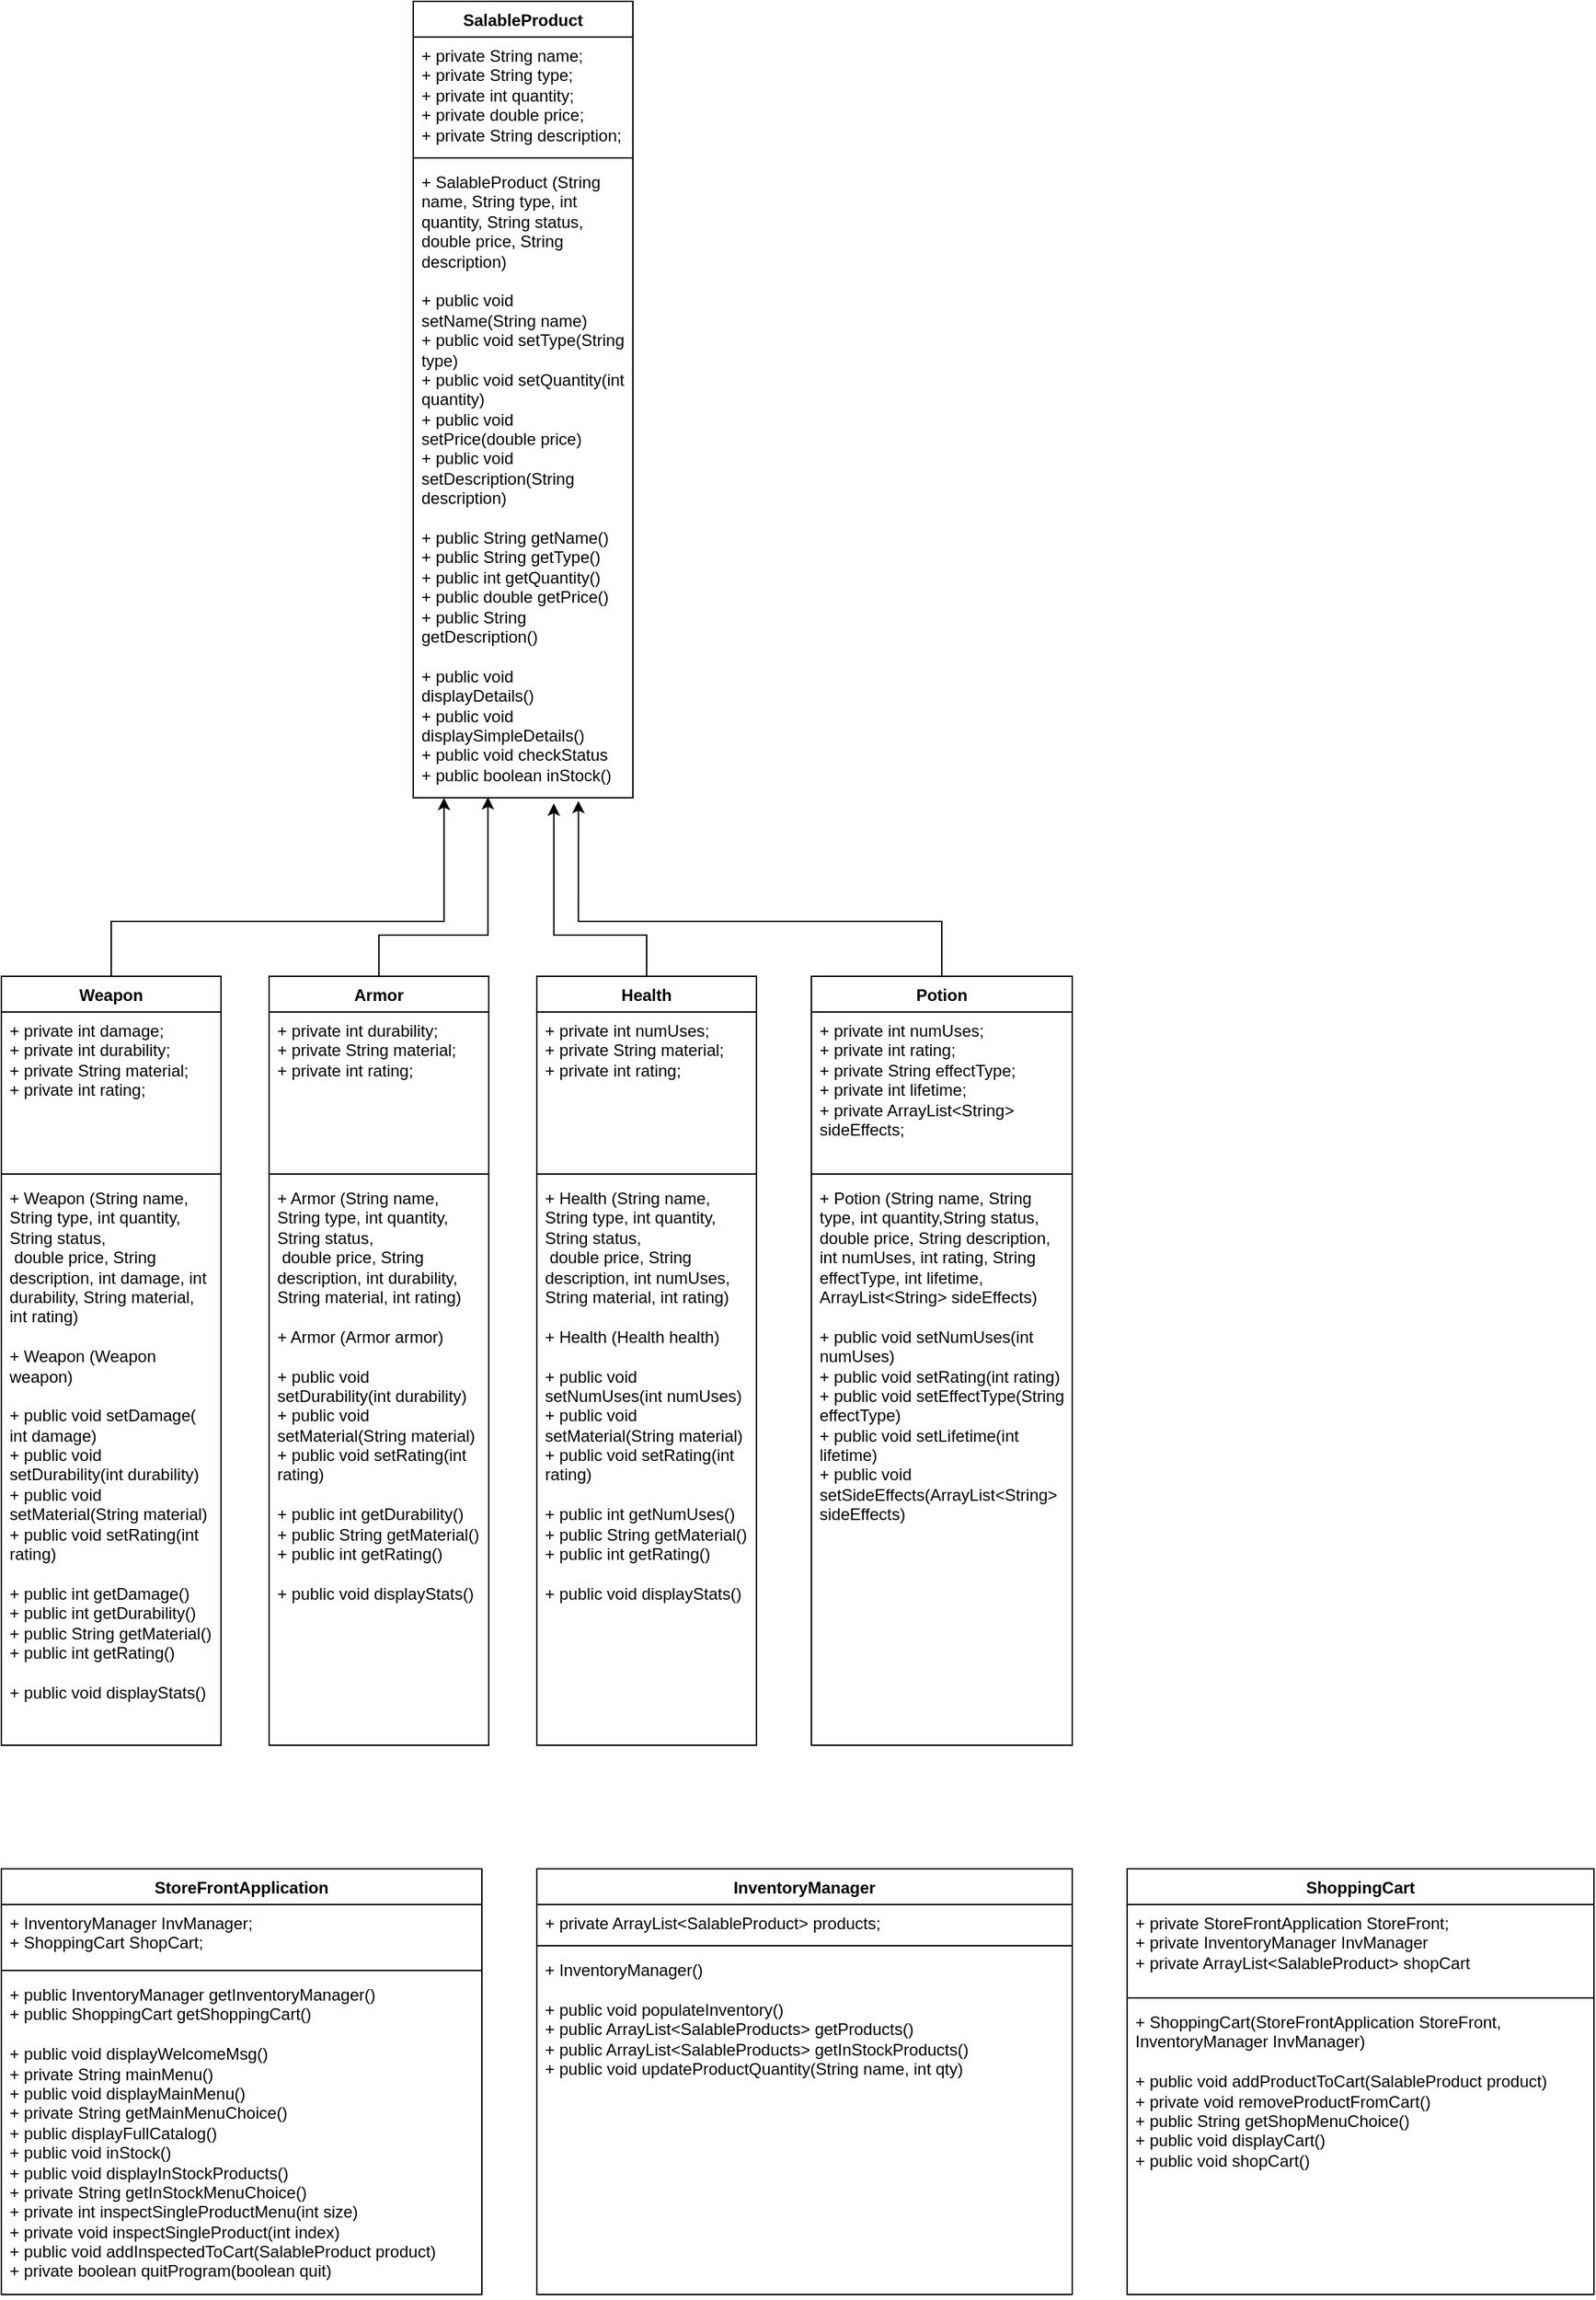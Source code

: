 <mxfile version="21.7.4" type="device">
  <diagram name="UMLs" id="lcWZcj6KDM0-dl4hAlhy">
    <mxGraphModel dx="944" dy="2660" grid="1" gridSize="10" guides="1" tooltips="1" connect="1" arrows="1" fold="1" page="1" pageScale="1" pageWidth="850" pageHeight="1100" math="0" shadow="0">
      <root>
        <mxCell id="0" />
        <mxCell id="1" parent="0" />
        <mxCell id="MryCxwJ2JtJVVyy8R8ik-1" value="SalableProduct" style="swimlane;fontStyle=1;align=center;verticalAlign=top;childLayout=stackLayout;horizontal=1;startSize=26;horizontalStack=0;resizeParent=1;resizeParentMax=0;resizeLast=0;collapsible=1;marginBottom=0;whiteSpace=wrap;html=1;" parent="1" vertex="1">
          <mxGeometry x="460" y="-160" width="160" height="580" as="geometry" />
        </mxCell>
        <mxCell id="MryCxwJ2JtJVVyy8R8ik-2" value="+ private String name;&lt;br style=&quot;border-color: var(--border-color);&quot;&gt;+ private String type;&lt;br style=&quot;border-color: var(--border-color);&quot;&gt;+ private int quantity;&lt;br style=&quot;border-color: var(--border-color);&quot;&gt;+ private double price;&lt;br&gt;+ private String description;" style="text;strokeColor=none;fillColor=none;align=left;verticalAlign=top;spacingLeft=4;spacingRight=4;overflow=hidden;rotatable=0;points=[[0,0.5],[1,0.5]];portConstraint=eastwest;whiteSpace=wrap;html=1;" parent="MryCxwJ2JtJVVyy8R8ik-1" vertex="1">
          <mxGeometry y="26" width="160" height="84" as="geometry" />
        </mxCell>
        <mxCell id="MryCxwJ2JtJVVyy8R8ik-3" value="" style="line;strokeWidth=1;fillColor=none;align=left;verticalAlign=middle;spacingTop=-1;spacingLeft=3;spacingRight=3;rotatable=0;labelPosition=right;points=[];portConstraint=eastwest;strokeColor=inherit;" parent="MryCxwJ2JtJVVyy8R8ik-1" vertex="1">
          <mxGeometry y="110" width="160" height="8" as="geometry" />
        </mxCell>
        <mxCell id="MryCxwJ2JtJVVyy8R8ik-4" value="+ SalableProduct (String name, String type, int quantity, String status,&amp;nbsp; double price, String description)&lt;br&gt;&lt;br&gt;+ public void setName(String name)&lt;br&gt;+ public void setType(String type)&lt;br&gt;+ public void setQuantity(int quantity)&lt;br&gt;+ public void setPrice(double price)&lt;br&gt;+ public void setDescription(String description)&lt;br&gt;&lt;br&gt;+ public String getName()&lt;br&gt;+ public String getType()&lt;br&gt;+ public int getQuantity()&lt;br&gt;+ public double getPrice()&lt;br&gt;+ public String getDescription()&lt;br&gt;&lt;br&gt;+ public void displayDetails()&lt;br&gt;+ public void displaySimpleDetails()&lt;br&gt;+ public void checkStatus&lt;br&gt;+ public boolean inStock()" style="text;strokeColor=none;fillColor=none;align=left;verticalAlign=top;spacingLeft=4;spacingRight=4;overflow=hidden;rotatable=0;points=[[0,0.5],[1,0.5]];portConstraint=eastwest;whiteSpace=wrap;html=1;" parent="MryCxwJ2JtJVVyy8R8ik-1" vertex="1">
          <mxGeometry y="118" width="160" height="462" as="geometry" />
        </mxCell>
        <mxCell id="MryCxwJ2JtJVVyy8R8ik-23" style="edgeStyle=orthogonalEdgeStyle;rounded=0;orthogonalLoop=1;jettySize=auto;html=1;entryX=0.34;entryY=0.999;entryDx=0;entryDy=0;entryPerimeter=0;" parent="1" source="MryCxwJ2JtJVVyy8R8ik-5" target="MryCxwJ2JtJVVyy8R8ik-4" edge="1">
          <mxGeometry relative="1" as="geometry">
            <Array as="points">
              <mxPoint x="435" y="520" />
              <mxPoint x="514" y="520" />
            </Array>
          </mxGeometry>
        </mxCell>
        <mxCell id="MryCxwJ2JtJVVyy8R8ik-5" value="Armor" style="swimlane;fontStyle=1;align=center;verticalAlign=top;childLayout=stackLayout;horizontal=1;startSize=26;horizontalStack=0;resizeParent=1;resizeParentMax=0;resizeLast=0;collapsible=1;marginBottom=0;whiteSpace=wrap;html=1;" parent="1" vertex="1">
          <mxGeometry x="355" y="550" width="160" height="560" as="geometry" />
        </mxCell>
        <mxCell id="MryCxwJ2JtJVVyy8R8ik-6" value="+ private int durability;&lt;br&gt;+ private String material;&lt;br&gt;+ private int rating;" style="text;strokeColor=none;fillColor=none;align=left;verticalAlign=top;spacingLeft=4;spacingRight=4;overflow=hidden;rotatable=0;points=[[0,0.5],[1,0.5]];portConstraint=eastwest;whiteSpace=wrap;html=1;" parent="MryCxwJ2JtJVVyy8R8ik-5" vertex="1">
          <mxGeometry y="26" width="160" height="114" as="geometry" />
        </mxCell>
        <mxCell id="MryCxwJ2JtJVVyy8R8ik-7" value="" style="line;strokeWidth=1;fillColor=none;align=left;verticalAlign=middle;spacingTop=-1;spacingLeft=3;spacingRight=3;rotatable=0;labelPosition=right;points=[];portConstraint=eastwest;strokeColor=inherit;" parent="MryCxwJ2JtJVVyy8R8ik-5" vertex="1">
          <mxGeometry y="140" width="160" height="8" as="geometry" />
        </mxCell>
        <mxCell id="MryCxwJ2JtJVVyy8R8ik-8" value="+ Armor (String name, String type, int quantity, String status,&lt;br&gt;&amp;nbsp;double price, String description, int durability, String material, int rating)&lt;br&gt;&lt;br&gt;+ Armor (Armor armor)&lt;br&gt;&lt;br&gt;+ public void setDurability(int durability)&lt;br&gt;+ public void setMaterial(String material)&lt;br&gt;+ public void setRating(int rating)&lt;br&gt;&lt;br&gt;+ public int getDurability()&lt;br&gt;+ public String getMaterial()&lt;br&gt;+ public int getRating()&lt;br&gt;&lt;br&gt;+ public void displayStats()" style="text;strokeColor=none;fillColor=none;align=left;verticalAlign=top;spacingLeft=4;spacingRight=4;overflow=hidden;rotatable=0;points=[[0,0.5],[1,0.5]];portConstraint=eastwest;whiteSpace=wrap;html=1;" parent="MryCxwJ2JtJVVyy8R8ik-5" vertex="1">
          <mxGeometry y="148" width="160" height="412" as="geometry" />
        </mxCell>
        <mxCell id="MryCxwJ2JtJVVyy8R8ik-22" style="edgeStyle=orthogonalEdgeStyle;rounded=0;orthogonalLoop=1;jettySize=auto;html=1;entryX=0.14;entryY=1;entryDx=0;entryDy=0;entryPerimeter=0;" parent="1" source="MryCxwJ2JtJVVyy8R8ik-9" target="MryCxwJ2JtJVVyy8R8ik-4" edge="1">
          <mxGeometry relative="1" as="geometry">
            <Array as="points">
              <mxPoint x="240" y="510" />
              <mxPoint x="482" y="510" />
            </Array>
          </mxGeometry>
        </mxCell>
        <mxCell id="MryCxwJ2JtJVVyy8R8ik-9" value="Weapon" style="swimlane;fontStyle=1;align=center;verticalAlign=top;childLayout=stackLayout;horizontal=1;startSize=26;horizontalStack=0;resizeParent=1;resizeParentMax=0;resizeLast=0;collapsible=1;marginBottom=0;whiteSpace=wrap;html=1;" parent="1" vertex="1">
          <mxGeometry x="160" y="550" width="160" height="560" as="geometry" />
        </mxCell>
        <mxCell id="MryCxwJ2JtJVVyy8R8ik-10" value="+ private int damage;&lt;br&gt;+ private int durability;&lt;br&gt;+ private String material;&lt;br&gt;+ private int rating;" style="text;strokeColor=none;fillColor=none;align=left;verticalAlign=top;spacingLeft=4;spacingRight=4;overflow=hidden;rotatable=0;points=[[0,0.5],[1,0.5]];portConstraint=eastwest;whiteSpace=wrap;html=1;" parent="MryCxwJ2JtJVVyy8R8ik-9" vertex="1">
          <mxGeometry y="26" width="160" height="114" as="geometry" />
        </mxCell>
        <mxCell id="MryCxwJ2JtJVVyy8R8ik-11" value="" style="line;strokeWidth=1;fillColor=none;align=left;verticalAlign=middle;spacingTop=-1;spacingLeft=3;spacingRight=3;rotatable=0;labelPosition=right;points=[];portConstraint=eastwest;strokeColor=inherit;" parent="MryCxwJ2JtJVVyy8R8ik-9" vertex="1">
          <mxGeometry y="140" width="160" height="8" as="geometry" />
        </mxCell>
        <mxCell id="MryCxwJ2JtJVVyy8R8ik-12" value="+ Weapon (String name, String type, int quantity, String status,&amp;nbsp;&lt;br&gt;&amp;nbsp;double price, String description, int damage, int durability, String material, int rating)&lt;br&gt;&lt;br&gt;+ Weapon (Weapon weapon)&lt;br&gt;&lt;br&gt;+ public void setDamage( int damage)&lt;br&gt;+ public void setDurability(int durability)&lt;br&gt;+ public void setMaterial(String material)&lt;br&gt;+ public void setRating(int rating)&lt;br&gt;&lt;br&gt;+ public int getDamage()&lt;br&gt;+ public int getDurability()&lt;br&gt;+ public String getMaterial()&lt;br&gt;+ public int getRating()&lt;br&gt;&lt;br&gt;+ public void displayStats()" style="text;strokeColor=none;fillColor=none;align=left;verticalAlign=top;spacingLeft=4;spacingRight=4;overflow=hidden;rotatable=0;points=[[0,0.5],[1,0.5]];portConstraint=eastwest;whiteSpace=wrap;html=1;" parent="MryCxwJ2JtJVVyy8R8ik-9" vertex="1">
          <mxGeometry y="148" width="160" height="412" as="geometry" />
        </mxCell>
        <mxCell id="MryCxwJ2JtJVVyy8R8ik-24" style="edgeStyle=orthogonalEdgeStyle;rounded=0;orthogonalLoop=1;jettySize=auto;html=1;entryX=0.64;entryY=1.009;entryDx=0;entryDy=0;entryPerimeter=0;" parent="1" source="MryCxwJ2JtJVVyy8R8ik-13" target="MryCxwJ2JtJVVyy8R8ik-4" edge="1">
          <mxGeometry relative="1" as="geometry">
            <Array as="points">
              <mxPoint x="630" y="520" />
              <mxPoint x="562" y="520" />
            </Array>
          </mxGeometry>
        </mxCell>
        <mxCell id="MryCxwJ2JtJVVyy8R8ik-13" value="Health" style="swimlane;fontStyle=1;align=center;verticalAlign=top;childLayout=stackLayout;horizontal=1;startSize=26;horizontalStack=0;resizeParent=1;resizeParentMax=0;resizeLast=0;collapsible=1;marginBottom=0;whiteSpace=wrap;html=1;" parent="1" vertex="1">
          <mxGeometry x="550" y="550" width="160" height="560" as="geometry" />
        </mxCell>
        <mxCell id="MryCxwJ2JtJVVyy8R8ik-14" value="+ private int numUses;&lt;br&gt;+ private String material;&lt;br&gt;+ private int rating;" style="text;strokeColor=none;fillColor=none;align=left;verticalAlign=top;spacingLeft=4;spacingRight=4;overflow=hidden;rotatable=0;points=[[0,0.5],[1,0.5]];portConstraint=eastwest;whiteSpace=wrap;html=1;" parent="MryCxwJ2JtJVVyy8R8ik-13" vertex="1">
          <mxGeometry y="26" width="160" height="114" as="geometry" />
        </mxCell>
        <mxCell id="MryCxwJ2JtJVVyy8R8ik-15" value="" style="line;strokeWidth=1;fillColor=none;align=left;verticalAlign=middle;spacingTop=-1;spacingLeft=3;spacingRight=3;rotatable=0;labelPosition=right;points=[];portConstraint=eastwest;strokeColor=inherit;" parent="MryCxwJ2JtJVVyy8R8ik-13" vertex="1">
          <mxGeometry y="140" width="160" height="8" as="geometry" />
        </mxCell>
        <mxCell id="MryCxwJ2JtJVVyy8R8ik-16" value="+ Health (String name, String type, int quantity, String status,&amp;nbsp;&lt;br&gt;&amp;nbsp;double price, String description, int numUses, String material, int rating)&lt;br&gt;&lt;br&gt;+ Health (Health health)&lt;br&gt;&lt;br&gt;+ public void setNumUses(int numUses)&lt;br&gt;+ public void setMaterial(String material)&lt;br&gt;+ public void setRating(int rating)&lt;br&gt;&lt;br&gt;+ public int getNumUses()&lt;br&gt;+ public String getMaterial()&lt;br&gt;+ public int getRating()&lt;br&gt;&lt;br&gt;+ public void displayStats()" style="text;strokeColor=none;fillColor=none;align=left;verticalAlign=top;spacingLeft=4;spacingRight=4;overflow=hidden;rotatable=0;points=[[0,0.5],[1,0.5]];portConstraint=eastwest;whiteSpace=wrap;html=1;" parent="MryCxwJ2JtJVVyy8R8ik-13" vertex="1">
          <mxGeometry y="148" width="160" height="412" as="geometry" />
        </mxCell>
        <mxCell id="MryCxwJ2JtJVVyy8R8ik-25" style="edgeStyle=orthogonalEdgeStyle;rounded=0;orthogonalLoop=1;jettySize=auto;html=1;entryX=0.752;entryY=1.005;entryDx=0;entryDy=0;entryPerimeter=0;" parent="1" source="MryCxwJ2JtJVVyy8R8ik-17" target="MryCxwJ2JtJVVyy8R8ik-4" edge="1">
          <mxGeometry relative="1" as="geometry">
            <Array as="points">
              <mxPoint x="845" y="510" />
              <mxPoint x="580" y="510" />
            </Array>
          </mxGeometry>
        </mxCell>
        <mxCell id="MryCxwJ2JtJVVyy8R8ik-17" value="Potion" style="swimlane;fontStyle=1;align=center;verticalAlign=top;childLayout=stackLayout;horizontal=1;startSize=26;horizontalStack=0;resizeParent=1;resizeParentMax=0;resizeLast=0;collapsible=1;marginBottom=0;whiteSpace=wrap;html=1;" parent="1" vertex="1">
          <mxGeometry x="750" y="550" width="190" height="560" as="geometry" />
        </mxCell>
        <mxCell id="MryCxwJ2JtJVVyy8R8ik-18" value="+ private int numUses;&lt;br&gt;+ private int rating;&lt;br&gt;+ private String effectType;&lt;br&gt;+ private int lifetime;&lt;br&gt;+ private ArrayList&amp;lt;String&amp;gt; sideEffects;" style="text;strokeColor=none;fillColor=none;align=left;verticalAlign=top;spacingLeft=4;spacingRight=4;overflow=hidden;rotatable=0;points=[[0,0.5],[1,0.5]];portConstraint=eastwest;whiteSpace=wrap;html=1;" parent="MryCxwJ2JtJVVyy8R8ik-17" vertex="1">
          <mxGeometry y="26" width="190" height="114" as="geometry" />
        </mxCell>
        <mxCell id="MryCxwJ2JtJVVyy8R8ik-19" value="" style="line;strokeWidth=1;fillColor=none;align=left;verticalAlign=middle;spacingTop=-1;spacingLeft=3;spacingRight=3;rotatable=0;labelPosition=right;points=[];portConstraint=eastwest;strokeColor=inherit;" parent="MryCxwJ2JtJVVyy8R8ik-17" vertex="1">
          <mxGeometry y="140" width="190" height="8" as="geometry" />
        </mxCell>
        <mxCell id="MryCxwJ2JtJVVyy8R8ik-20" value="+ Potion (String name, String type, int quantity,String status,&amp;nbsp;&lt;br&gt;double price, String description, int numUses, int rating, String effectType, int lifetime, ArrayList&amp;lt;String&amp;gt; sideEffects)&lt;br&gt;&lt;br&gt;+ public void setNumUses(int numUses)&lt;br&gt;+ public void setRating(int rating)&amp;nbsp;&lt;br&gt;+ public void setEffectType(String effectType)&lt;br&gt;+ public void setLifetime(int lifetime)&lt;br&gt;+ public void setSideEffects(ArrayList&amp;lt;String&amp;gt; sideEffects)" style="text;strokeColor=none;fillColor=none;align=left;verticalAlign=top;spacingLeft=4;spacingRight=4;overflow=hidden;rotatable=0;points=[[0,0.5],[1,0.5]];portConstraint=eastwest;whiteSpace=wrap;html=1;" parent="MryCxwJ2JtJVVyy8R8ik-17" vertex="1">
          <mxGeometry y="148" width="190" height="412" as="geometry" />
        </mxCell>
        <mxCell id="hSPnhy4kw1IIM-LN0_bO-1" value="StoreFrontApplication" style="swimlane;fontStyle=1;align=center;verticalAlign=top;childLayout=stackLayout;horizontal=1;startSize=26;horizontalStack=0;resizeParent=1;resizeParentMax=0;resizeLast=0;collapsible=1;marginBottom=0;whiteSpace=wrap;html=1;" vertex="1" parent="1">
          <mxGeometry x="160" y="1200" width="350" height="310" as="geometry" />
        </mxCell>
        <mxCell id="hSPnhy4kw1IIM-LN0_bO-2" value="+ InventoryManager InvManager;&lt;br&gt;+ ShoppingCart ShopCart;" style="text;strokeColor=none;fillColor=none;align=left;verticalAlign=top;spacingLeft=4;spacingRight=4;overflow=hidden;rotatable=0;points=[[0,0.5],[1,0.5]];portConstraint=eastwest;whiteSpace=wrap;html=1;" vertex="1" parent="hSPnhy4kw1IIM-LN0_bO-1">
          <mxGeometry y="26" width="350" height="44" as="geometry" />
        </mxCell>
        <mxCell id="hSPnhy4kw1IIM-LN0_bO-3" value="" style="line;strokeWidth=1;fillColor=none;align=left;verticalAlign=middle;spacingTop=-1;spacingLeft=3;spacingRight=3;rotatable=0;labelPosition=right;points=[];portConstraint=eastwest;strokeColor=inherit;" vertex="1" parent="hSPnhy4kw1IIM-LN0_bO-1">
          <mxGeometry y="70" width="350" height="8" as="geometry" />
        </mxCell>
        <mxCell id="hSPnhy4kw1IIM-LN0_bO-4" value="+ public InventoryManager getInventoryManager()&lt;br&gt;+ public ShoppingCart getShoppingCart()&lt;br&gt;&lt;br&gt;+ public void displayWelcomeMsg()&lt;br&gt;+ private String mainMenu()&lt;br&gt;+ public void displayMainMenu()&lt;br&gt;+ private String getMainMenuChoice()&lt;br&gt;+ public displayFullCatalog()&lt;br&gt;+ public void inStock()&lt;br&gt;+ public void displayInStockProducts()&lt;br&gt;+ private String getInStockMenuChoice()&lt;br&gt;+ private int inspectSingleProductMenu(int size)&lt;br&gt;+ private void inspectSingleProduct(int index)&lt;br&gt;+ public void addInspectedToCart(SalableProduct product)&lt;br&gt;+ private boolean quitProgram(boolean quit)&lt;br&gt;" style="text;strokeColor=none;fillColor=none;align=left;verticalAlign=top;spacingLeft=4;spacingRight=4;overflow=hidden;rotatable=0;points=[[0,0.5],[1,0.5]];portConstraint=eastwest;whiteSpace=wrap;html=1;" vertex="1" parent="hSPnhy4kw1IIM-LN0_bO-1">
          <mxGeometry y="78" width="350" height="232" as="geometry" />
        </mxCell>
        <mxCell id="hSPnhy4kw1IIM-LN0_bO-5" value="InventoryManager" style="swimlane;fontStyle=1;align=center;verticalAlign=top;childLayout=stackLayout;horizontal=1;startSize=26;horizontalStack=0;resizeParent=1;resizeParentMax=0;resizeLast=0;collapsible=1;marginBottom=0;whiteSpace=wrap;html=1;" vertex="1" parent="1">
          <mxGeometry x="550" y="1200" width="390" height="310" as="geometry" />
        </mxCell>
        <mxCell id="hSPnhy4kw1IIM-LN0_bO-6" value="+ private ArrayList&amp;lt;SalableProduct&amp;gt; products;" style="text;strokeColor=none;fillColor=none;align=left;verticalAlign=top;spacingLeft=4;spacingRight=4;overflow=hidden;rotatable=0;points=[[0,0.5],[1,0.5]];portConstraint=eastwest;whiteSpace=wrap;html=1;" vertex="1" parent="hSPnhy4kw1IIM-LN0_bO-5">
          <mxGeometry y="26" width="390" height="26" as="geometry" />
        </mxCell>
        <mxCell id="hSPnhy4kw1IIM-LN0_bO-7" value="" style="line;strokeWidth=1;fillColor=none;align=left;verticalAlign=middle;spacingTop=-1;spacingLeft=3;spacingRight=3;rotatable=0;labelPosition=right;points=[];portConstraint=eastwest;strokeColor=inherit;" vertex="1" parent="hSPnhy4kw1IIM-LN0_bO-5">
          <mxGeometry y="52" width="390" height="8" as="geometry" />
        </mxCell>
        <mxCell id="hSPnhy4kw1IIM-LN0_bO-8" value="+ InventoryManager()&lt;br&gt;&lt;br&gt;+ public void populateInventory()&lt;br&gt;+ public ArrayList&amp;lt;SalableProducts&amp;gt; getProducts()&lt;br&gt;+ public ArrayList&amp;lt;SalableProducts&amp;gt; getInStockProducts()&lt;br&gt;+ public void updateProductQuantity(String name, int qty)" style="text;strokeColor=none;fillColor=none;align=left;verticalAlign=top;spacingLeft=4;spacingRight=4;overflow=hidden;rotatable=0;points=[[0,0.5],[1,0.5]];portConstraint=eastwest;whiteSpace=wrap;html=1;" vertex="1" parent="hSPnhy4kw1IIM-LN0_bO-5">
          <mxGeometry y="60" width="390" height="250" as="geometry" />
        </mxCell>
        <mxCell id="hSPnhy4kw1IIM-LN0_bO-9" value="ShoppingCart" style="swimlane;fontStyle=1;align=center;verticalAlign=top;childLayout=stackLayout;horizontal=1;startSize=26;horizontalStack=0;resizeParent=1;resizeParentMax=0;resizeLast=0;collapsible=1;marginBottom=0;whiteSpace=wrap;html=1;" vertex="1" parent="1">
          <mxGeometry x="980" y="1200" width="340" height="310" as="geometry" />
        </mxCell>
        <mxCell id="hSPnhy4kw1IIM-LN0_bO-10" value="+ private StoreFrontApplication StoreFront;&lt;br&gt;+ private InventoryManager InvManager&lt;br&gt;+ private ArrayList&amp;lt;SalableProduct&amp;gt; shopCart" style="text;strokeColor=none;fillColor=none;align=left;verticalAlign=top;spacingLeft=4;spacingRight=4;overflow=hidden;rotatable=0;points=[[0,0.5],[1,0.5]];portConstraint=eastwest;whiteSpace=wrap;html=1;" vertex="1" parent="hSPnhy4kw1IIM-LN0_bO-9">
          <mxGeometry y="26" width="340" height="64" as="geometry" />
        </mxCell>
        <mxCell id="hSPnhy4kw1IIM-LN0_bO-11" value="" style="line;strokeWidth=1;fillColor=none;align=left;verticalAlign=middle;spacingTop=-1;spacingLeft=3;spacingRight=3;rotatable=0;labelPosition=right;points=[];portConstraint=eastwest;strokeColor=inherit;" vertex="1" parent="hSPnhy4kw1IIM-LN0_bO-9">
          <mxGeometry y="90" width="340" height="8" as="geometry" />
        </mxCell>
        <mxCell id="hSPnhy4kw1IIM-LN0_bO-12" value="+ ShoppingCart(StoreFrontApplication StoreFront, InventoryManager InvManager)&lt;br&gt;&lt;br&gt;+ public void addProductToCart(SalableProduct product)&lt;br&gt;+ private void removeProductFromCart()&lt;br&gt;+ public String getShopMenuChoice()&lt;br&gt;+ public void displayCart()&lt;br&gt;+ public void shopCart()" style="text;strokeColor=none;fillColor=none;align=left;verticalAlign=top;spacingLeft=4;spacingRight=4;overflow=hidden;rotatable=0;points=[[0,0.5],[1,0.5]];portConstraint=eastwest;whiteSpace=wrap;html=1;" vertex="1" parent="hSPnhy4kw1IIM-LN0_bO-9">
          <mxGeometry y="98" width="340" height="212" as="geometry" />
        </mxCell>
      </root>
    </mxGraphModel>
  </diagram>
</mxfile>
